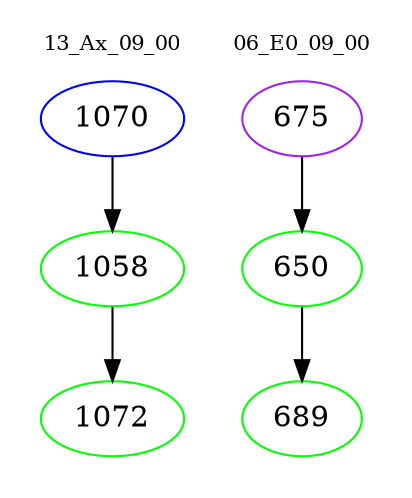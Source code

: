 digraph{
subgraph cluster_0 {
color = white
label = "13_Ax_09_00";
fontsize=10;
T0_1070 [label="1070", color="blue"]
T0_1070 -> T0_1058 [color="black"]
T0_1058 [label="1058", color="green"]
T0_1058 -> T0_1072 [color="black"]
T0_1072 [label="1072", color="green"]
}
subgraph cluster_1 {
color = white
label = "06_E0_09_00";
fontsize=10;
T1_675 [label="675", color="purple"]
T1_675 -> T1_650 [color="black"]
T1_650 [label="650", color="green"]
T1_650 -> T1_689 [color="black"]
T1_689 [label="689", color="green"]
}
}
